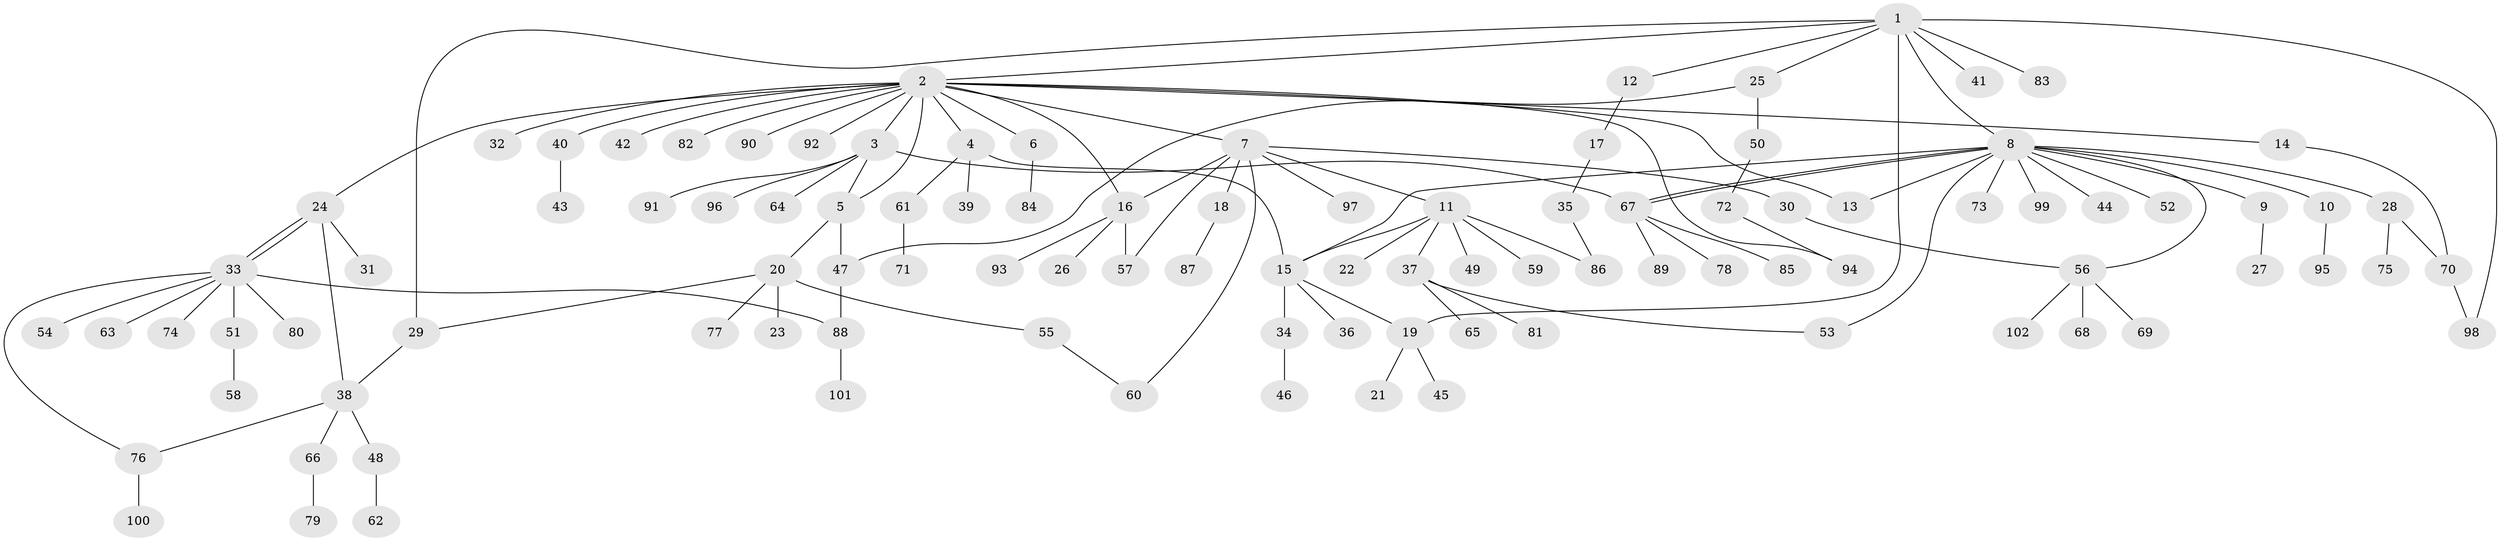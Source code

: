 // coarse degree distribution, {8: 0.0392156862745098, 18: 0.0196078431372549, 7: 0.0196078431372549, 3: 0.0392156862745098, 2: 0.23529411764705882, 11: 0.0196078431372549, 9: 0.0196078431372549, 4: 0.0392156862745098, 5: 0.0392156862745098, 1: 0.5294117647058824}
// Generated by graph-tools (version 1.1) at 2025/18/03/04/25 18:18:23]
// undirected, 102 vertices, 123 edges
graph export_dot {
graph [start="1"]
  node [color=gray90,style=filled];
  1;
  2;
  3;
  4;
  5;
  6;
  7;
  8;
  9;
  10;
  11;
  12;
  13;
  14;
  15;
  16;
  17;
  18;
  19;
  20;
  21;
  22;
  23;
  24;
  25;
  26;
  27;
  28;
  29;
  30;
  31;
  32;
  33;
  34;
  35;
  36;
  37;
  38;
  39;
  40;
  41;
  42;
  43;
  44;
  45;
  46;
  47;
  48;
  49;
  50;
  51;
  52;
  53;
  54;
  55;
  56;
  57;
  58;
  59;
  60;
  61;
  62;
  63;
  64;
  65;
  66;
  67;
  68;
  69;
  70;
  71;
  72;
  73;
  74;
  75;
  76;
  77;
  78;
  79;
  80;
  81;
  82;
  83;
  84;
  85;
  86;
  87;
  88;
  89;
  90;
  91;
  92;
  93;
  94;
  95;
  96;
  97;
  98;
  99;
  100;
  101;
  102;
  1 -- 2;
  1 -- 8;
  1 -- 12;
  1 -- 19;
  1 -- 25;
  1 -- 29;
  1 -- 41;
  1 -- 83;
  1 -- 98;
  2 -- 3;
  2 -- 4;
  2 -- 5;
  2 -- 6;
  2 -- 7;
  2 -- 13;
  2 -- 14;
  2 -- 16;
  2 -- 24;
  2 -- 32;
  2 -- 40;
  2 -- 42;
  2 -- 82;
  2 -- 90;
  2 -- 92;
  2 -- 94;
  3 -- 5;
  3 -- 64;
  3 -- 67;
  3 -- 91;
  3 -- 96;
  4 -- 15;
  4 -- 39;
  4 -- 61;
  5 -- 20;
  5 -- 47;
  6 -- 84;
  7 -- 11;
  7 -- 16;
  7 -- 18;
  7 -- 30;
  7 -- 57;
  7 -- 60;
  7 -- 97;
  8 -- 9;
  8 -- 10;
  8 -- 13;
  8 -- 15;
  8 -- 28;
  8 -- 44;
  8 -- 52;
  8 -- 53;
  8 -- 56;
  8 -- 67;
  8 -- 67;
  8 -- 73;
  8 -- 99;
  9 -- 27;
  10 -- 95;
  11 -- 15;
  11 -- 22;
  11 -- 37;
  11 -- 49;
  11 -- 59;
  11 -- 86;
  12 -- 17;
  14 -- 70;
  15 -- 19;
  15 -- 34;
  15 -- 36;
  16 -- 26;
  16 -- 57;
  16 -- 93;
  17 -- 35;
  18 -- 87;
  19 -- 21;
  19 -- 45;
  20 -- 23;
  20 -- 29;
  20 -- 55;
  20 -- 77;
  24 -- 31;
  24 -- 33;
  24 -- 33;
  24 -- 38;
  25 -- 47;
  25 -- 50;
  28 -- 70;
  28 -- 75;
  29 -- 38;
  30 -- 56;
  33 -- 51;
  33 -- 54;
  33 -- 63;
  33 -- 74;
  33 -- 76;
  33 -- 80;
  33 -- 88;
  34 -- 46;
  35 -- 86;
  37 -- 53;
  37 -- 65;
  37 -- 81;
  38 -- 48;
  38 -- 66;
  38 -- 76;
  40 -- 43;
  47 -- 88;
  48 -- 62;
  50 -- 72;
  51 -- 58;
  55 -- 60;
  56 -- 68;
  56 -- 69;
  56 -- 102;
  61 -- 71;
  66 -- 79;
  67 -- 78;
  67 -- 85;
  67 -- 89;
  70 -- 98;
  72 -- 94;
  76 -- 100;
  88 -- 101;
}
